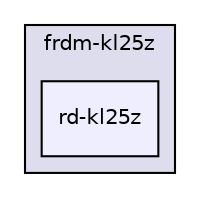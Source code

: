 digraph "boardkit/frdm-kl25z/rd-kl25z" {
  compound=true
  node [ fontsize="10", fontname="Helvetica"];
  edge [ labelfontsize="10", labelfontname="Helvetica"];
  subgraph clusterdir_f2aadd68a764bb6133fbd87649d632b2 {
    graph [ bgcolor="#ddddee", pencolor="black", label="frdm-kl25z" fontname="Helvetica", fontsize="10", URL="dir_f2aadd68a764bb6133fbd87649d632b2.html"]
  dir_42cad9d316ff4a9127b562622aa96f88 [shape=box, label="rd-kl25z", style="filled", fillcolor="#eeeeff", pencolor="black", URL="dir_42cad9d316ff4a9127b562622aa96f88.html"];
  }
}
